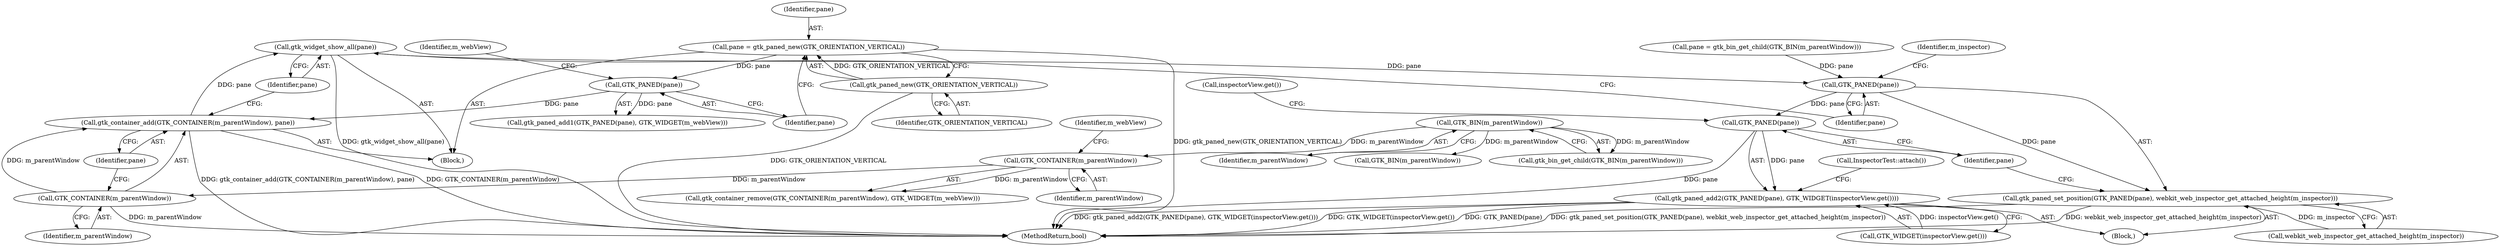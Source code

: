 digraph "0_Chrome_3bbc818ed1a7b63b8290bbde9ae975956748cb8a_1@pointer" {
"1000151" [label="(Call,gtk_widget_show_all(pane))"];
"1000147" [label="(Call,gtk_container_add(GTK_CONTAINER(m_parentWindow), pane))"];
"1000148" [label="(Call,GTK_CONTAINER(m_parentWindow))"];
"1000134" [label="(Call,GTK_CONTAINER(m_parentWindow))"];
"1000124" [label="(Call,GTK_BIN(m_parentWindow))"];
"1000143" [label="(Call,GTK_PANED(pane))"];
"1000138" [label="(Call,pane = gtk_paned_new(GTK_ORIENTATION_VERTICAL))"];
"1000140" [label="(Call,gtk_paned_new(GTK_ORIENTATION_VERTICAL))"];
"1000160" [label="(Call,GTK_PANED(pane))"];
"1000159" [label="(Call,gtk_paned_set_position(GTK_PANED(pane), webkit_web_inspector_get_attached_height(m_inspector)))"];
"1000165" [label="(Call,GTK_PANED(pane))"];
"1000164" [label="(Call,gtk_paned_add2(GTK_PANED(pane), GTK_WIDGET(inspectorView.get())))"];
"1000133" [label="(Call,gtk_container_remove(GTK_CONTAINER(m_parentWindow), GTK_WIDGET(m_webView)))"];
"1000140" [label="(Call,gtk_paned_new(GTK_ORIENTATION_VERTICAL))"];
"1000125" [label="(Identifier,m_parentWindow)"];
"1000154" [label="(Call,pane = gtk_bin_get_child(GTK_BIN(m_parentWindow)))"];
"1000148" [label="(Call,GTK_CONTAINER(m_parentWindow))"];
"1000159" [label="(Call,gtk_paned_set_position(GTK_PANED(pane), webkit_web_inspector_get_attached_height(m_inspector)))"];
"1000167" [label="(Call,GTK_WIDGET(inspectorView.get()))"];
"1000170" [label="(Call,InspectorTest::attach())"];
"1000128" [label="(Block,)"];
"1000147" [label="(Call,gtk_container_add(GTK_CONTAINER(m_parentWindow), pane))"];
"1000139" [label="(Identifier,pane)"];
"1000142" [label="(Call,gtk_paned_add1(GTK_PANED(pane), GTK_WIDGET(m_webView)))"];
"1000138" [label="(Call,pane = gtk_paned_new(GTK_ORIENTATION_VERTICAL))"];
"1000171" [label="(MethodReturn,bool)"];
"1000151" [label="(Call,gtk_widget_show_all(pane))"];
"1000144" [label="(Identifier,pane)"];
"1000152" [label="(Identifier,pane)"];
"1000168" [label="(Call,inspectorView.get())"];
"1000146" [label="(Identifier,m_webView)"];
"1000135" [label="(Identifier,m_parentWindow)"];
"1000124" [label="(Call,GTK_BIN(m_parentWindow))"];
"1000149" [label="(Identifier,m_parentWindow)"];
"1000163" [label="(Identifier,m_inspector)"];
"1000164" [label="(Call,gtk_paned_add2(GTK_PANED(pane), GTK_WIDGET(inspectorView.get())))"];
"1000160" [label="(Call,GTK_PANED(pane))"];
"1000165" [label="(Call,GTK_PANED(pane))"];
"1000166" [label="(Identifier,pane)"];
"1000162" [label="(Call,webkit_web_inspector_get_attached_height(m_inspector))"];
"1000150" [label="(Identifier,pane)"];
"1000157" [label="(Call,GTK_BIN(m_parentWindow))"];
"1000141" [label="(Identifier,GTK_ORIENTATION_VERTICAL)"];
"1000123" [label="(Call,gtk_bin_get_child(GTK_BIN(m_parentWindow)))"];
"1000134" [label="(Call,GTK_CONTAINER(m_parentWindow))"];
"1000137" [label="(Identifier,m_webView)"];
"1000161" [label="(Identifier,pane)"];
"1000143" [label="(Call,GTK_PANED(pane))"];
"1000101" [label="(Block,)"];
"1000151" -> "1000128"  [label="AST: "];
"1000151" -> "1000152"  [label="CFG: "];
"1000152" -> "1000151"  [label="AST: "];
"1000161" -> "1000151"  [label="CFG: "];
"1000151" -> "1000171"  [label="DDG: gtk_widget_show_all(pane)"];
"1000147" -> "1000151"  [label="DDG: pane"];
"1000151" -> "1000160"  [label="DDG: pane"];
"1000147" -> "1000128"  [label="AST: "];
"1000147" -> "1000150"  [label="CFG: "];
"1000148" -> "1000147"  [label="AST: "];
"1000150" -> "1000147"  [label="AST: "];
"1000152" -> "1000147"  [label="CFG: "];
"1000147" -> "1000171"  [label="DDG: GTK_CONTAINER(m_parentWindow)"];
"1000147" -> "1000171"  [label="DDG: gtk_container_add(GTK_CONTAINER(m_parentWindow), pane)"];
"1000148" -> "1000147"  [label="DDG: m_parentWindow"];
"1000143" -> "1000147"  [label="DDG: pane"];
"1000148" -> "1000149"  [label="CFG: "];
"1000149" -> "1000148"  [label="AST: "];
"1000150" -> "1000148"  [label="CFG: "];
"1000148" -> "1000171"  [label="DDG: m_parentWindow"];
"1000134" -> "1000148"  [label="DDG: m_parentWindow"];
"1000134" -> "1000133"  [label="AST: "];
"1000134" -> "1000135"  [label="CFG: "];
"1000135" -> "1000134"  [label="AST: "];
"1000137" -> "1000134"  [label="CFG: "];
"1000134" -> "1000133"  [label="DDG: m_parentWindow"];
"1000124" -> "1000134"  [label="DDG: m_parentWindow"];
"1000124" -> "1000123"  [label="AST: "];
"1000124" -> "1000125"  [label="CFG: "];
"1000125" -> "1000124"  [label="AST: "];
"1000123" -> "1000124"  [label="CFG: "];
"1000124" -> "1000123"  [label="DDG: m_parentWindow"];
"1000124" -> "1000157"  [label="DDG: m_parentWindow"];
"1000143" -> "1000142"  [label="AST: "];
"1000143" -> "1000144"  [label="CFG: "];
"1000144" -> "1000143"  [label="AST: "];
"1000146" -> "1000143"  [label="CFG: "];
"1000143" -> "1000142"  [label="DDG: pane"];
"1000138" -> "1000143"  [label="DDG: pane"];
"1000138" -> "1000128"  [label="AST: "];
"1000138" -> "1000140"  [label="CFG: "];
"1000139" -> "1000138"  [label="AST: "];
"1000140" -> "1000138"  [label="AST: "];
"1000144" -> "1000138"  [label="CFG: "];
"1000138" -> "1000171"  [label="DDG: gtk_paned_new(GTK_ORIENTATION_VERTICAL)"];
"1000140" -> "1000138"  [label="DDG: GTK_ORIENTATION_VERTICAL"];
"1000140" -> "1000141"  [label="CFG: "];
"1000141" -> "1000140"  [label="AST: "];
"1000140" -> "1000171"  [label="DDG: GTK_ORIENTATION_VERTICAL"];
"1000160" -> "1000159"  [label="AST: "];
"1000160" -> "1000161"  [label="CFG: "];
"1000161" -> "1000160"  [label="AST: "];
"1000163" -> "1000160"  [label="CFG: "];
"1000160" -> "1000159"  [label="DDG: pane"];
"1000154" -> "1000160"  [label="DDG: pane"];
"1000160" -> "1000165"  [label="DDG: pane"];
"1000159" -> "1000101"  [label="AST: "];
"1000159" -> "1000162"  [label="CFG: "];
"1000162" -> "1000159"  [label="AST: "];
"1000166" -> "1000159"  [label="CFG: "];
"1000159" -> "1000171"  [label="DDG: gtk_paned_set_position(GTK_PANED(pane), webkit_web_inspector_get_attached_height(m_inspector))"];
"1000159" -> "1000171"  [label="DDG: webkit_web_inspector_get_attached_height(m_inspector)"];
"1000162" -> "1000159"  [label="DDG: m_inspector"];
"1000165" -> "1000164"  [label="AST: "];
"1000165" -> "1000166"  [label="CFG: "];
"1000166" -> "1000165"  [label="AST: "];
"1000168" -> "1000165"  [label="CFG: "];
"1000165" -> "1000171"  [label="DDG: pane"];
"1000165" -> "1000164"  [label="DDG: pane"];
"1000164" -> "1000101"  [label="AST: "];
"1000164" -> "1000167"  [label="CFG: "];
"1000167" -> "1000164"  [label="AST: "];
"1000170" -> "1000164"  [label="CFG: "];
"1000164" -> "1000171"  [label="DDG: gtk_paned_add2(GTK_PANED(pane), GTK_WIDGET(inspectorView.get()))"];
"1000164" -> "1000171"  [label="DDG: GTK_WIDGET(inspectorView.get())"];
"1000164" -> "1000171"  [label="DDG: GTK_PANED(pane)"];
"1000167" -> "1000164"  [label="DDG: inspectorView.get()"];
}
